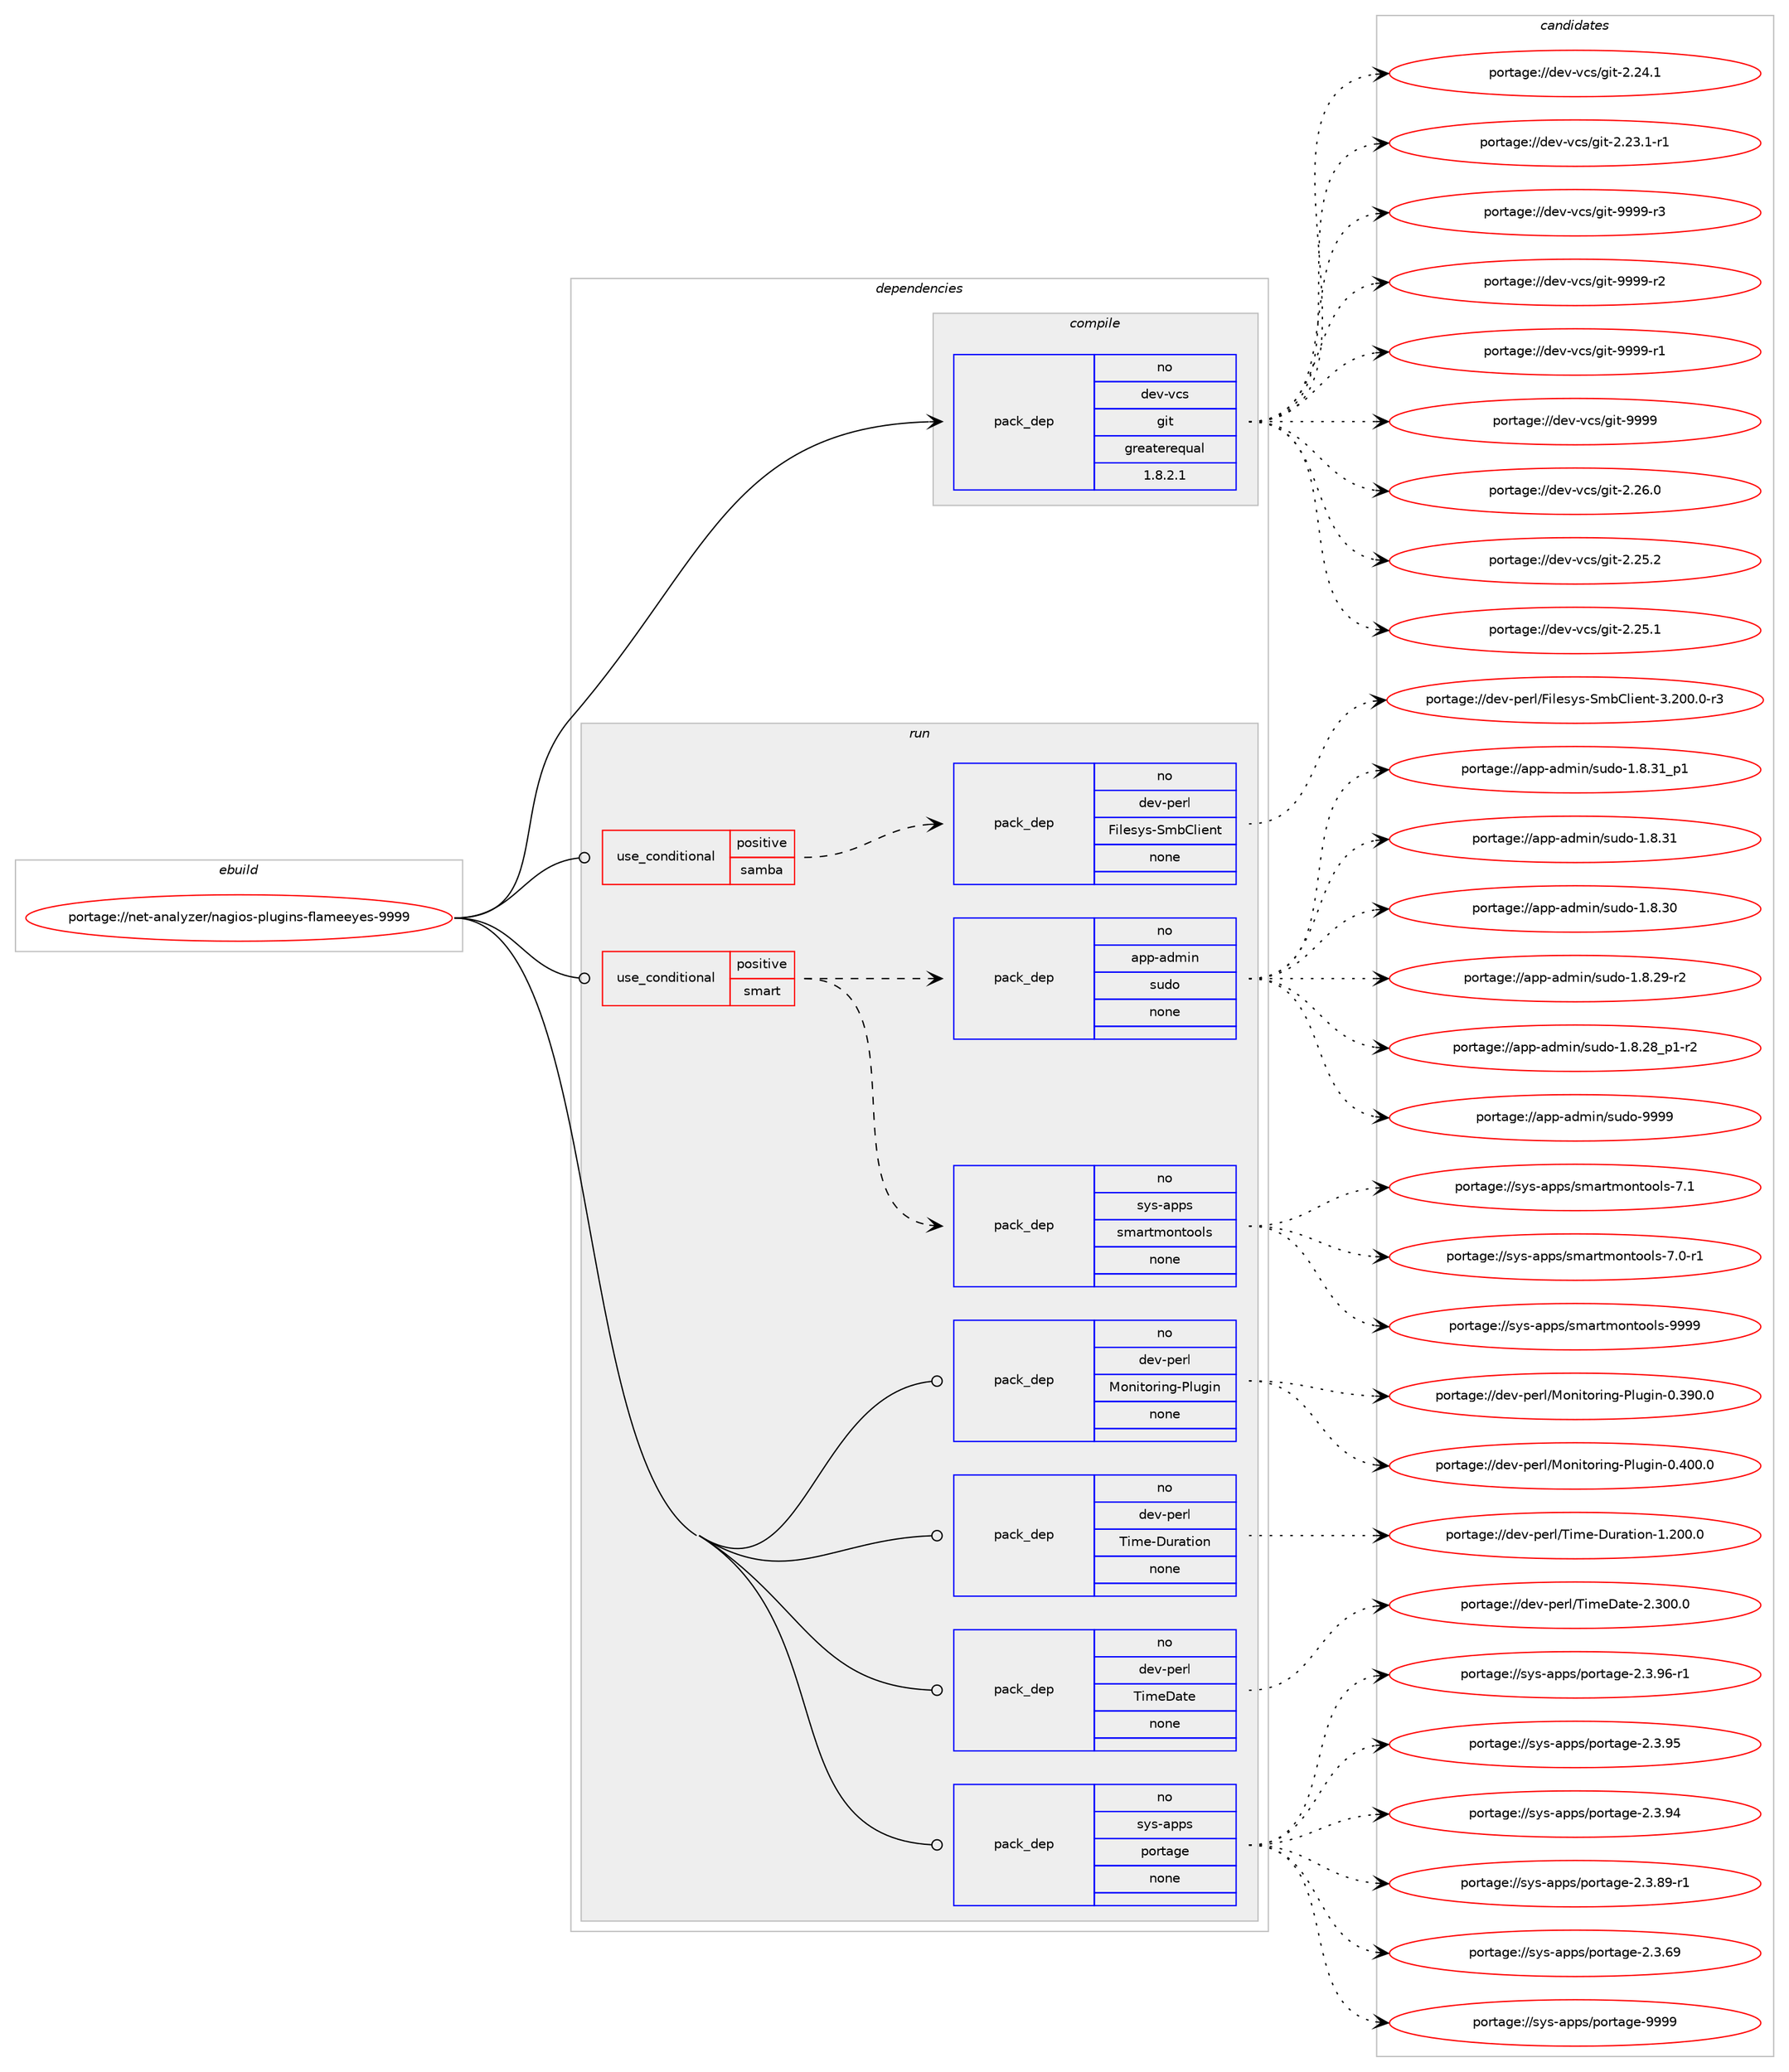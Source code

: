 digraph prolog {

# *************
# Graph options
# *************

newrank=true;
concentrate=true;
compound=true;
graph [rankdir=LR,fontname=Helvetica,fontsize=10,ranksep=1.5];#, ranksep=2.5, nodesep=0.2];
edge  [arrowhead=vee];
node  [fontname=Helvetica,fontsize=10];

# **********
# The ebuild
# **********

subgraph cluster_leftcol {
color=gray;
rank=same;
label=<<i>ebuild</i>>;
id [label="portage://net-analyzer/nagios-plugins-flameeyes-9999", color=red, width=4, href="../net-analyzer/nagios-plugins-flameeyes-9999.svg"];
}

# ****************
# The dependencies
# ****************

subgraph cluster_midcol {
color=gray;
label=<<i>dependencies</i>>;
subgraph cluster_compile {
fillcolor="#eeeeee";
style=filled;
label=<<i>compile</i>>;
subgraph pack15786 {
dependency20921 [label=<<TABLE BORDER="0" CELLBORDER="1" CELLSPACING="0" CELLPADDING="4" WIDTH="220"><TR><TD ROWSPAN="6" CELLPADDING="30">pack_dep</TD></TR><TR><TD WIDTH="110">no</TD></TR><TR><TD>dev-vcs</TD></TR><TR><TD>git</TD></TR><TR><TD>greaterequal</TD></TR><TR><TD>1.8.2.1</TD></TR></TABLE>>, shape=none, color=blue];
}
id:e -> dependency20921:w [weight=20,style="solid",arrowhead="vee"];
}
subgraph cluster_compileandrun {
fillcolor="#eeeeee";
style=filled;
label=<<i>compile and run</i>>;
}
subgraph cluster_run {
fillcolor="#eeeeee";
style=filled;
label=<<i>run</i>>;
subgraph cond4914 {
dependency20922 [label=<<TABLE BORDER="0" CELLBORDER="1" CELLSPACING="0" CELLPADDING="4"><TR><TD ROWSPAN="3" CELLPADDING="10">use_conditional</TD></TR><TR><TD>positive</TD></TR><TR><TD>samba</TD></TR></TABLE>>, shape=none, color=red];
subgraph pack15787 {
dependency20923 [label=<<TABLE BORDER="0" CELLBORDER="1" CELLSPACING="0" CELLPADDING="4" WIDTH="220"><TR><TD ROWSPAN="6" CELLPADDING="30">pack_dep</TD></TR><TR><TD WIDTH="110">no</TD></TR><TR><TD>dev-perl</TD></TR><TR><TD>Filesys-SmbClient</TD></TR><TR><TD>none</TD></TR><TR><TD></TD></TR></TABLE>>, shape=none, color=blue];
}
dependency20922:e -> dependency20923:w [weight=20,style="dashed",arrowhead="vee"];
}
id:e -> dependency20922:w [weight=20,style="solid",arrowhead="odot"];
subgraph cond4915 {
dependency20924 [label=<<TABLE BORDER="0" CELLBORDER="1" CELLSPACING="0" CELLPADDING="4"><TR><TD ROWSPAN="3" CELLPADDING="10">use_conditional</TD></TR><TR><TD>positive</TD></TR><TR><TD>smart</TD></TR></TABLE>>, shape=none, color=red];
subgraph pack15788 {
dependency20925 [label=<<TABLE BORDER="0" CELLBORDER="1" CELLSPACING="0" CELLPADDING="4" WIDTH="220"><TR><TD ROWSPAN="6" CELLPADDING="30">pack_dep</TD></TR><TR><TD WIDTH="110">no</TD></TR><TR><TD>sys-apps</TD></TR><TR><TD>smartmontools</TD></TR><TR><TD>none</TD></TR><TR><TD></TD></TR></TABLE>>, shape=none, color=blue];
}
dependency20924:e -> dependency20925:w [weight=20,style="dashed",arrowhead="vee"];
subgraph pack15789 {
dependency20926 [label=<<TABLE BORDER="0" CELLBORDER="1" CELLSPACING="0" CELLPADDING="4" WIDTH="220"><TR><TD ROWSPAN="6" CELLPADDING="30">pack_dep</TD></TR><TR><TD WIDTH="110">no</TD></TR><TR><TD>app-admin</TD></TR><TR><TD>sudo</TD></TR><TR><TD>none</TD></TR><TR><TD></TD></TR></TABLE>>, shape=none, color=blue];
}
dependency20924:e -> dependency20926:w [weight=20,style="dashed",arrowhead="vee"];
}
id:e -> dependency20924:w [weight=20,style="solid",arrowhead="odot"];
subgraph pack15790 {
dependency20927 [label=<<TABLE BORDER="0" CELLBORDER="1" CELLSPACING="0" CELLPADDING="4" WIDTH="220"><TR><TD ROWSPAN="6" CELLPADDING="30">pack_dep</TD></TR><TR><TD WIDTH="110">no</TD></TR><TR><TD>dev-perl</TD></TR><TR><TD>Monitoring-Plugin</TD></TR><TR><TD>none</TD></TR><TR><TD></TD></TR></TABLE>>, shape=none, color=blue];
}
id:e -> dependency20927:w [weight=20,style="solid",arrowhead="odot"];
subgraph pack15791 {
dependency20928 [label=<<TABLE BORDER="0" CELLBORDER="1" CELLSPACING="0" CELLPADDING="4" WIDTH="220"><TR><TD ROWSPAN="6" CELLPADDING="30">pack_dep</TD></TR><TR><TD WIDTH="110">no</TD></TR><TR><TD>dev-perl</TD></TR><TR><TD>Time-Duration</TD></TR><TR><TD>none</TD></TR><TR><TD></TD></TR></TABLE>>, shape=none, color=blue];
}
id:e -> dependency20928:w [weight=20,style="solid",arrowhead="odot"];
subgraph pack15792 {
dependency20929 [label=<<TABLE BORDER="0" CELLBORDER="1" CELLSPACING="0" CELLPADDING="4" WIDTH="220"><TR><TD ROWSPAN="6" CELLPADDING="30">pack_dep</TD></TR><TR><TD WIDTH="110">no</TD></TR><TR><TD>dev-perl</TD></TR><TR><TD>TimeDate</TD></TR><TR><TD>none</TD></TR><TR><TD></TD></TR></TABLE>>, shape=none, color=blue];
}
id:e -> dependency20929:w [weight=20,style="solid",arrowhead="odot"];
subgraph pack15793 {
dependency20930 [label=<<TABLE BORDER="0" CELLBORDER="1" CELLSPACING="0" CELLPADDING="4" WIDTH="220"><TR><TD ROWSPAN="6" CELLPADDING="30">pack_dep</TD></TR><TR><TD WIDTH="110">no</TD></TR><TR><TD>sys-apps</TD></TR><TR><TD>portage</TD></TR><TR><TD>none</TD></TR><TR><TD></TD></TR></TABLE>>, shape=none, color=blue];
}
id:e -> dependency20930:w [weight=20,style="solid",arrowhead="odot"];
}
}

# **************
# The candidates
# **************

subgraph cluster_choices {
rank=same;
color=gray;
label=<<i>candidates</i>>;

subgraph choice15786 {
color=black;
nodesep=1;
choice10010111845118991154710310511645575757574511451 [label="portage://dev-vcs/git-9999-r3", color=red, width=4,href="../dev-vcs/git-9999-r3.svg"];
choice10010111845118991154710310511645575757574511450 [label="portage://dev-vcs/git-9999-r2", color=red, width=4,href="../dev-vcs/git-9999-r2.svg"];
choice10010111845118991154710310511645575757574511449 [label="portage://dev-vcs/git-9999-r1", color=red, width=4,href="../dev-vcs/git-9999-r1.svg"];
choice1001011184511899115471031051164557575757 [label="portage://dev-vcs/git-9999", color=red, width=4,href="../dev-vcs/git-9999.svg"];
choice10010111845118991154710310511645504650544648 [label="portage://dev-vcs/git-2.26.0", color=red, width=4,href="../dev-vcs/git-2.26.0.svg"];
choice10010111845118991154710310511645504650534650 [label="portage://dev-vcs/git-2.25.2", color=red, width=4,href="../dev-vcs/git-2.25.2.svg"];
choice10010111845118991154710310511645504650534649 [label="portage://dev-vcs/git-2.25.1", color=red, width=4,href="../dev-vcs/git-2.25.1.svg"];
choice10010111845118991154710310511645504650524649 [label="portage://dev-vcs/git-2.24.1", color=red, width=4,href="../dev-vcs/git-2.24.1.svg"];
choice100101118451189911547103105116455046505146494511449 [label="portage://dev-vcs/git-2.23.1-r1", color=red, width=4,href="../dev-vcs/git-2.23.1-r1.svg"];
dependency20921:e -> choice10010111845118991154710310511645575757574511451:w [style=dotted,weight="100"];
dependency20921:e -> choice10010111845118991154710310511645575757574511450:w [style=dotted,weight="100"];
dependency20921:e -> choice10010111845118991154710310511645575757574511449:w [style=dotted,weight="100"];
dependency20921:e -> choice1001011184511899115471031051164557575757:w [style=dotted,weight="100"];
dependency20921:e -> choice10010111845118991154710310511645504650544648:w [style=dotted,weight="100"];
dependency20921:e -> choice10010111845118991154710310511645504650534650:w [style=dotted,weight="100"];
dependency20921:e -> choice10010111845118991154710310511645504650534649:w [style=dotted,weight="100"];
dependency20921:e -> choice10010111845118991154710310511645504650524649:w [style=dotted,weight="100"];
dependency20921:e -> choice100101118451189911547103105116455046505146494511449:w [style=dotted,weight="100"];
}
subgraph choice15787 {
color=black;
nodesep=1;
choice1001011184511210111410847701051081011151211154583109986710810510111011645514650484846484511451 [label="portage://dev-perl/Filesys-SmbClient-3.200.0-r3", color=red, width=4,href="../dev-perl/Filesys-SmbClient-3.200.0-r3.svg"];
dependency20923:e -> choice1001011184511210111410847701051081011151211154583109986710810510111011645514650484846484511451:w [style=dotted,weight="100"];
}
subgraph choice15788 {
color=black;
nodesep=1;
choice115121115459711211211547115109971141161091111101161111111081154557575757 [label="portage://sys-apps/smartmontools-9999", color=red, width=4,href="../sys-apps/smartmontools-9999.svg"];
choice1151211154597112112115471151099711411610911111011611111110811545554649 [label="portage://sys-apps/smartmontools-7.1", color=red, width=4,href="../sys-apps/smartmontools-7.1.svg"];
choice11512111545971121121154711510997114116109111110116111111108115455546484511449 [label="portage://sys-apps/smartmontools-7.0-r1", color=red, width=4,href="../sys-apps/smartmontools-7.0-r1.svg"];
dependency20925:e -> choice115121115459711211211547115109971141161091111101161111111081154557575757:w [style=dotted,weight="100"];
dependency20925:e -> choice1151211154597112112115471151099711411610911111011611111110811545554649:w [style=dotted,weight="100"];
dependency20925:e -> choice11512111545971121121154711510997114116109111110116111111108115455546484511449:w [style=dotted,weight="100"];
}
subgraph choice15789 {
color=black;
nodesep=1;
choice971121124597100109105110471151171001114557575757 [label="portage://app-admin/sudo-9999", color=red, width=4,href="../app-admin/sudo-9999.svg"];
choice97112112459710010910511047115117100111454946564651499511249 [label="portage://app-admin/sudo-1.8.31_p1", color=red, width=4,href="../app-admin/sudo-1.8.31_p1.svg"];
choice9711211245971001091051104711511710011145494656465149 [label="portage://app-admin/sudo-1.8.31", color=red, width=4,href="../app-admin/sudo-1.8.31.svg"];
choice9711211245971001091051104711511710011145494656465148 [label="portage://app-admin/sudo-1.8.30", color=red, width=4,href="../app-admin/sudo-1.8.30.svg"];
choice97112112459710010910511047115117100111454946564650574511450 [label="portage://app-admin/sudo-1.8.29-r2", color=red, width=4,href="../app-admin/sudo-1.8.29-r2.svg"];
choice971121124597100109105110471151171001114549465646505695112494511450 [label="portage://app-admin/sudo-1.8.28_p1-r2", color=red, width=4,href="../app-admin/sudo-1.8.28_p1-r2.svg"];
dependency20926:e -> choice971121124597100109105110471151171001114557575757:w [style=dotted,weight="100"];
dependency20926:e -> choice97112112459710010910511047115117100111454946564651499511249:w [style=dotted,weight="100"];
dependency20926:e -> choice9711211245971001091051104711511710011145494656465149:w [style=dotted,weight="100"];
dependency20926:e -> choice9711211245971001091051104711511710011145494656465148:w [style=dotted,weight="100"];
dependency20926:e -> choice97112112459710010910511047115117100111454946564650574511450:w [style=dotted,weight="100"];
dependency20926:e -> choice971121124597100109105110471151171001114549465646505695112494511450:w [style=dotted,weight="100"];
}
subgraph choice15790 {
color=black;
nodesep=1;
choice10010111845112101114108477711111010511611111410511010345801081171031051104548465248484648 [label="portage://dev-perl/Monitoring-Plugin-0.400.0", color=red, width=4,href="../dev-perl/Monitoring-Plugin-0.400.0.svg"];
choice10010111845112101114108477711111010511611111410511010345801081171031051104548465157484648 [label="portage://dev-perl/Monitoring-Plugin-0.390.0", color=red, width=4,href="../dev-perl/Monitoring-Plugin-0.390.0.svg"];
dependency20927:e -> choice10010111845112101114108477711111010511611111410511010345801081171031051104548465248484648:w [style=dotted,weight="100"];
dependency20927:e -> choice10010111845112101114108477711111010511611111410511010345801081171031051104548465157484648:w [style=dotted,weight="100"];
}
subgraph choice15791 {
color=black;
nodesep=1;
choice1001011184511210111410847841051091014568117114971161051111104549465048484648 [label="portage://dev-perl/Time-Duration-1.200.0", color=red, width=4,href="../dev-perl/Time-Duration-1.200.0.svg"];
dependency20928:e -> choice1001011184511210111410847841051091014568117114971161051111104549465048484648:w [style=dotted,weight="100"];
}
subgraph choice15792 {
color=black;
nodesep=1;
choice10010111845112101114108478410510910168971161014550465148484648 [label="portage://dev-perl/TimeDate-2.300.0", color=red, width=4,href="../dev-perl/TimeDate-2.300.0.svg"];
dependency20929:e -> choice10010111845112101114108478410510910168971161014550465148484648:w [style=dotted,weight="100"];
}
subgraph choice15793 {
color=black;
nodesep=1;
choice115121115459711211211547112111114116971031014557575757 [label="portage://sys-apps/portage-9999", color=red, width=4,href="../sys-apps/portage-9999.svg"];
choice11512111545971121121154711211111411697103101455046514657544511449 [label="portage://sys-apps/portage-2.3.96-r1", color=red, width=4,href="../sys-apps/portage-2.3.96-r1.svg"];
choice1151211154597112112115471121111141169710310145504651465753 [label="portage://sys-apps/portage-2.3.95", color=red, width=4,href="../sys-apps/portage-2.3.95.svg"];
choice1151211154597112112115471121111141169710310145504651465752 [label="portage://sys-apps/portage-2.3.94", color=red, width=4,href="../sys-apps/portage-2.3.94.svg"];
choice11512111545971121121154711211111411697103101455046514656574511449 [label="portage://sys-apps/portage-2.3.89-r1", color=red, width=4,href="../sys-apps/portage-2.3.89-r1.svg"];
choice1151211154597112112115471121111141169710310145504651465457 [label="portage://sys-apps/portage-2.3.69", color=red, width=4,href="../sys-apps/portage-2.3.69.svg"];
dependency20930:e -> choice115121115459711211211547112111114116971031014557575757:w [style=dotted,weight="100"];
dependency20930:e -> choice11512111545971121121154711211111411697103101455046514657544511449:w [style=dotted,weight="100"];
dependency20930:e -> choice1151211154597112112115471121111141169710310145504651465753:w [style=dotted,weight="100"];
dependency20930:e -> choice1151211154597112112115471121111141169710310145504651465752:w [style=dotted,weight="100"];
dependency20930:e -> choice11512111545971121121154711211111411697103101455046514656574511449:w [style=dotted,weight="100"];
dependency20930:e -> choice1151211154597112112115471121111141169710310145504651465457:w [style=dotted,weight="100"];
}
}

}
